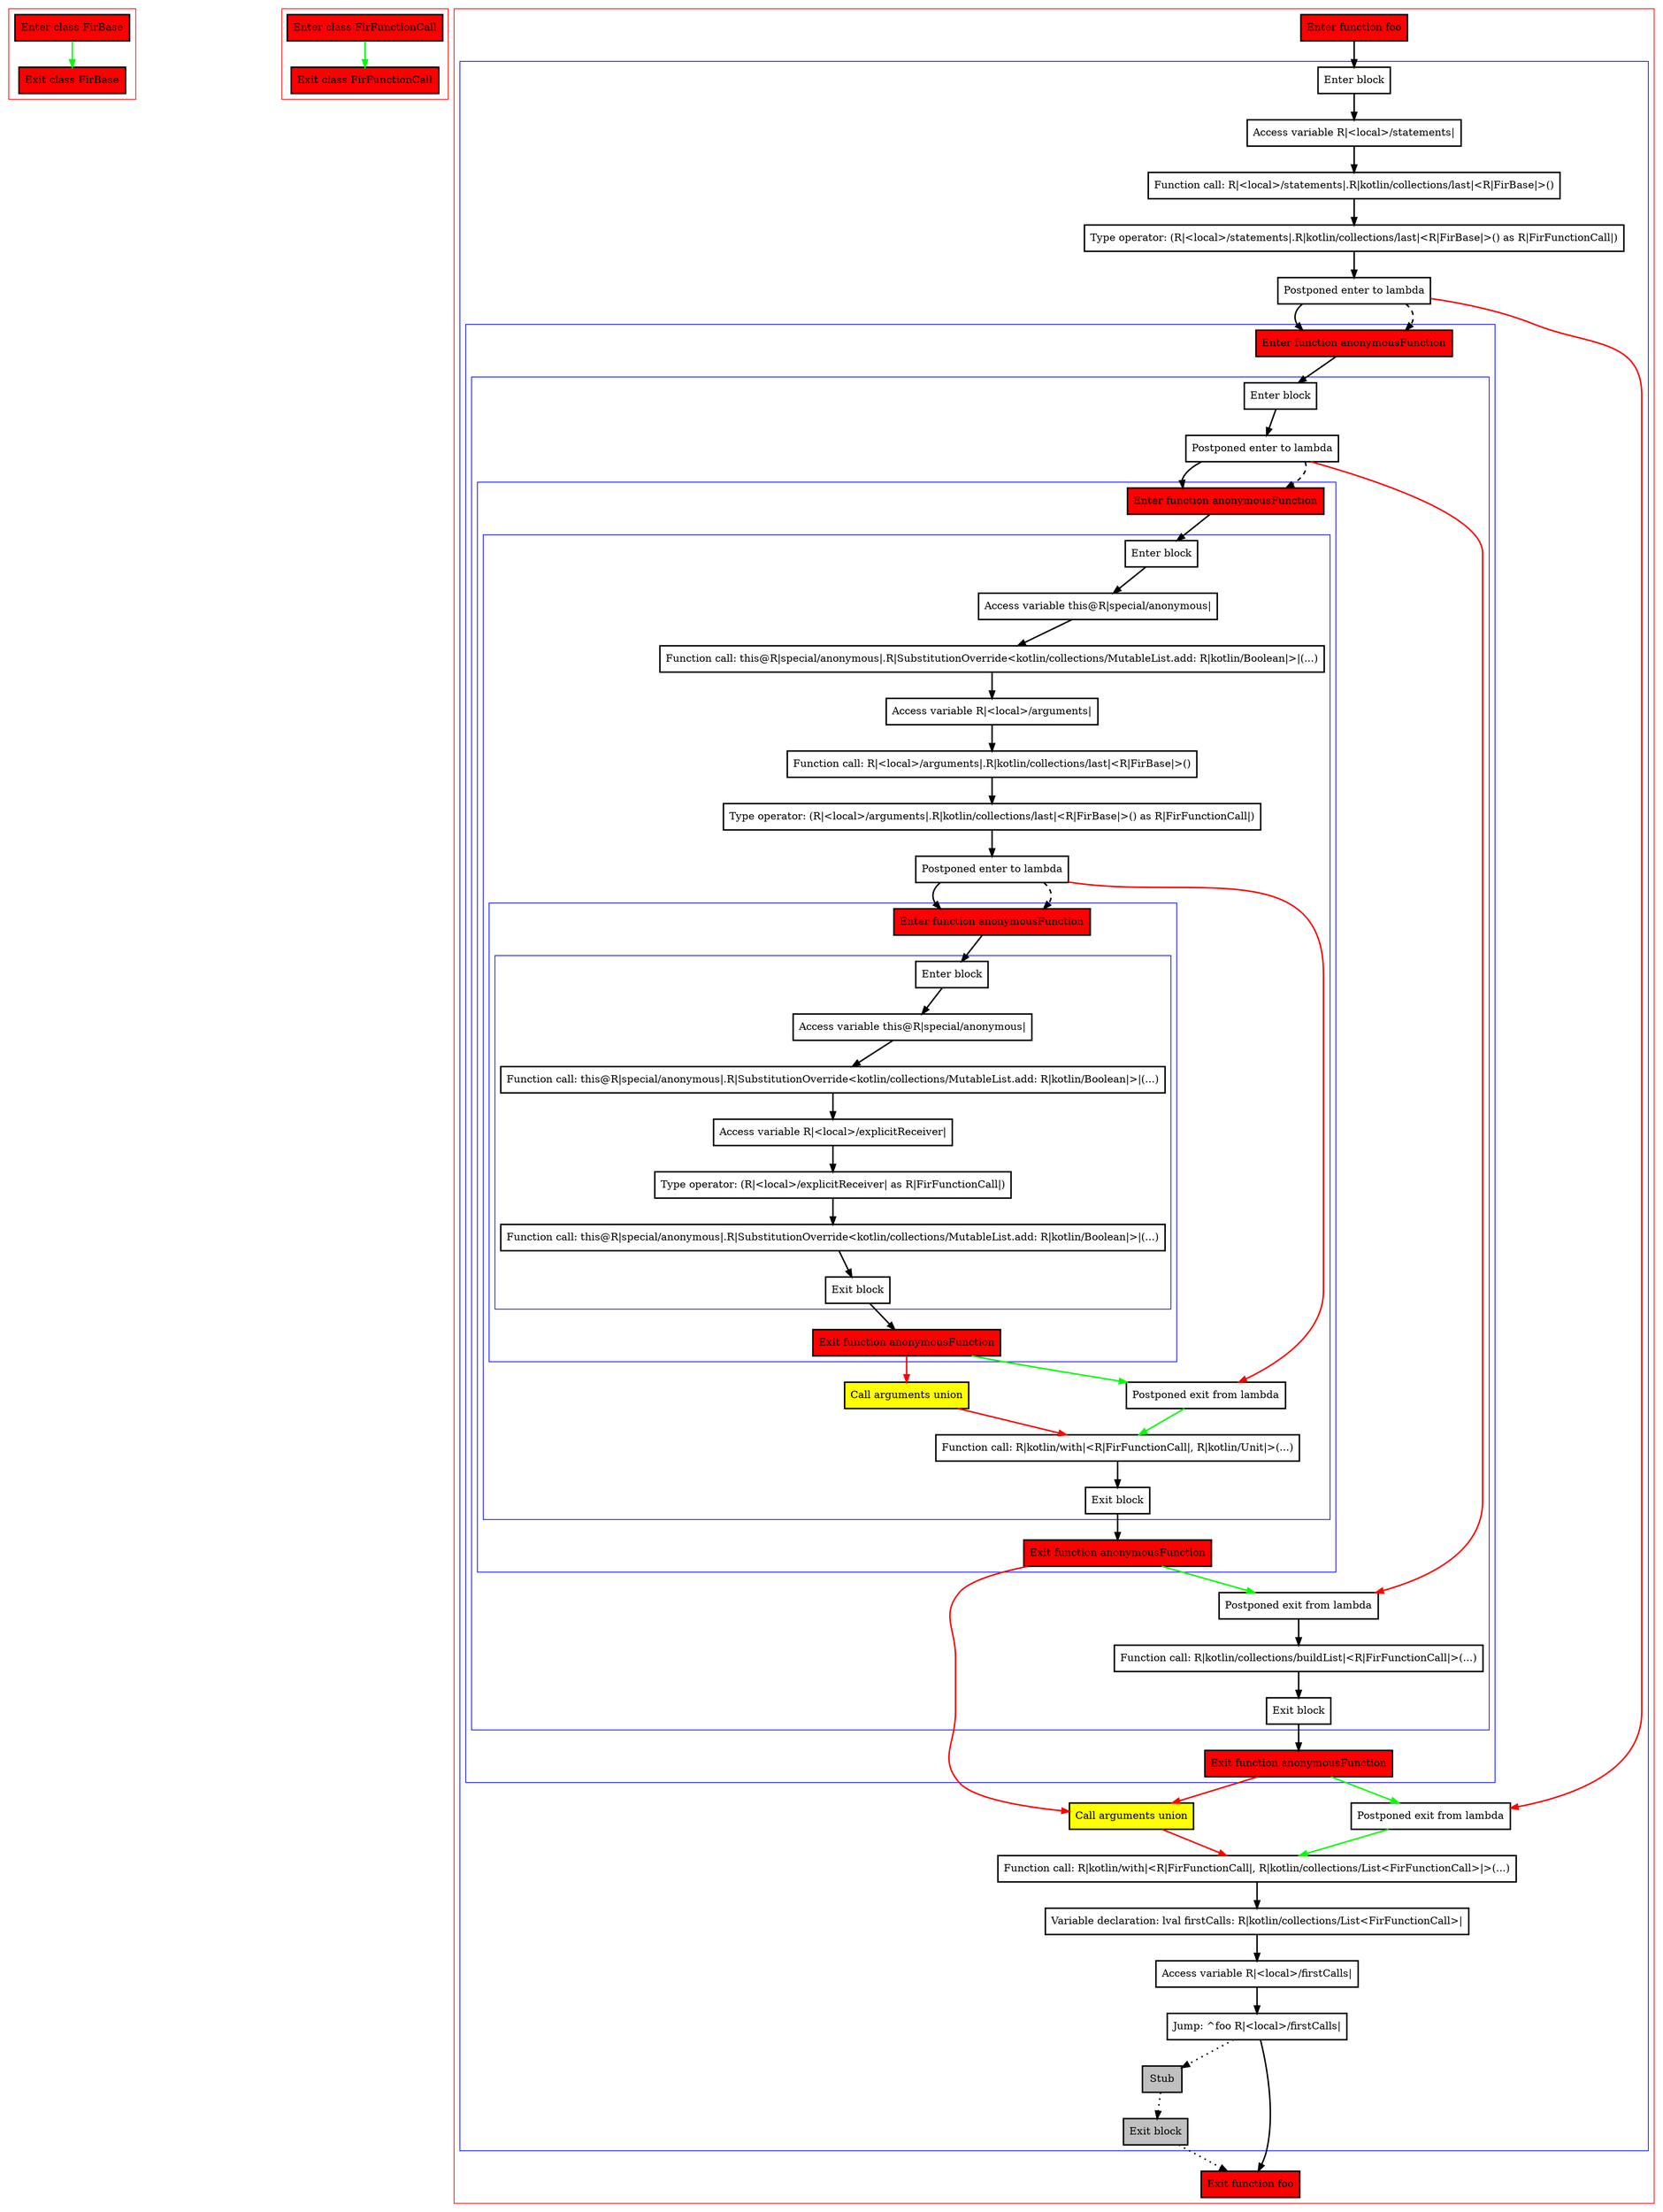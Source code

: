 digraph complexPostponedCfg_kt {
    graph [nodesep=3]
    node [shape=box penwidth=2]
    edge [penwidth=2]

    subgraph cluster_0 {
        color=red
        0 [label="Enter class FirBase" style="filled" fillcolor=red];
        1 [label="Exit class FirBase" style="filled" fillcolor=red];
    }
    0 -> {1} [color=green];

    subgraph cluster_1 {
        color=red
        2 [label="Enter class FirFunctionCall" style="filled" fillcolor=red];
        3 [label="Exit class FirFunctionCall" style="filled" fillcolor=red];
    }
    2 -> {3} [color=green];

    subgraph cluster_2 {
        color=red
        4 [label="Enter function foo" style="filled" fillcolor=red];
        subgraph cluster_3 {
            color=blue
            5 [label="Enter block"];
            6 [label="Access variable R|<local>/statements|"];
            7 [label="Function call: R|<local>/statements|.R|kotlin/collections/last|<R|FirBase|>()"];
            8 [label="Type operator: (R|<local>/statements|.R|kotlin/collections/last|<R|FirBase|>() as R|FirFunctionCall|)"];
            9 [label="Postponed enter to lambda"];
            subgraph cluster_4 {
                color=blue
                19 [label="Enter function anonymousFunction" style="filled" fillcolor=red];
                subgraph cluster_5 {
                    color=blue
                    20 [label="Enter block"];
                    21 [label="Postponed enter to lambda"];
                    subgraph cluster_6 {
                        color=blue
                        26 [label="Enter function anonymousFunction" style="filled" fillcolor=red];
                        subgraph cluster_7 {
                            color=blue
                            27 [label="Enter block"];
                            28 [label="Access variable this@R|special/anonymous|"];
                            29 [label="Function call: this@R|special/anonymous|.R|SubstitutionOverride<kotlin/collections/MutableList.add: R|kotlin/Boolean|>|(...)"];
                            30 [label="Access variable R|<local>/arguments|"];
                            31 [label="Function call: R|<local>/arguments|.R|kotlin/collections/last|<R|FirBase|>()"];
                            32 [label="Type operator: (R|<local>/arguments|.R|kotlin/collections/last|<R|FirBase|>() as R|FirFunctionCall|)"];
                            33 [label="Postponed enter to lambda"];
                            subgraph cluster_8 {
                                color=blue
                                39 [label="Enter function anonymousFunction" style="filled" fillcolor=red];
                                subgraph cluster_9 {
                                    color=blue
                                    40 [label="Enter block"];
                                    41 [label="Access variable this@R|special/anonymous|"];
                                    42 [label="Function call: this@R|special/anonymous|.R|SubstitutionOverride<kotlin/collections/MutableList.add: R|kotlin/Boolean|>|(...)"];
                                    43 [label="Access variable R|<local>/explicitReceiver|"];
                                    44 [label="Type operator: (R|<local>/explicitReceiver| as R|FirFunctionCall|)"];
                                    45 [label="Function call: this@R|special/anonymous|.R|SubstitutionOverride<kotlin/collections/MutableList.add: R|kotlin/Boolean|>|(...)"];
                                    46 [label="Exit block"];
                                }
                                47 [label="Exit function anonymousFunction" style="filled" fillcolor=red];
                            }
                            34 [label="Call arguments union" style="filled" fillcolor=yellow];
                            35 [label="Postponed exit from lambda"];
                            36 [label="Function call: R|kotlin/with|<R|FirFunctionCall|, R|kotlin/Unit|>(...)"];
                            37 [label="Exit block"];
                        }
                        38 [label="Exit function anonymousFunction" style="filled" fillcolor=red];
                    }
                    22 [label="Postponed exit from lambda"];
                    23 [label="Function call: R|kotlin/collections/buildList|<R|FirFunctionCall|>(...)"];
                    24 [label="Exit block"];
                }
                25 [label="Exit function anonymousFunction" style="filled" fillcolor=red];
            }
            10 [label="Call arguments union" style="filled" fillcolor=yellow];
            11 [label="Postponed exit from lambda"];
            12 [label="Function call: R|kotlin/with|<R|FirFunctionCall|, R|kotlin/collections/List<FirFunctionCall>|>(...)"];
            13 [label="Variable declaration: lval firstCalls: R|kotlin/collections/List<FirFunctionCall>|"];
            14 [label="Access variable R|<local>/firstCalls|"];
            15 [label="Jump: ^foo R|<local>/firstCalls|"];
            16 [label="Stub" style="filled" fillcolor=gray];
            17 [label="Exit block" style="filled" fillcolor=gray];
        }
        18 [label="Exit function foo" style="filled" fillcolor=red];
    }
    4 -> {5};
    5 -> {6};
    6 -> {7};
    7 -> {8};
    8 -> {9};
    9 -> {19};
    9 -> {11} [color=red];
    9 -> {19} [style=dashed];
    10 -> {12} [color=red];
    11 -> {12} [color=green];
    12 -> {13};
    13 -> {14};
    14 -> {15};
    15 -> {18};
    15 -> {16} [style=dotted];
    16 -> {17} [style=dotted];
    17 -> {18} [style=dotted];
    19 -> {20};
    20 -> {21};
    21 -> {26};
    21 -> {22} [color=red];
    21 -> {26} [style=dashed];
    22 -> {23};
    23 -> {24};
    24 -> {25};
    25 -> {10} [color=red];
    25 -> {11} [color=green];
    26 -> {27};
    27 -> {28};
    28 -> {29};
    29 -> {30};
    30 -> {31};
    31 -> {32};
    32 -> {33};
    33 -> {39};
    33 -> {35} [color=red];
    33 -> {39} [style=dashed];
    34 -> {36} [color=red];
    35 -> {36} [color=green];
    36 -> {37};
    37 -> {38};
    38 -> {10} [color=red];
    38 -> {22} [color=green];
    39 -> {40};
    40 -> {41};
    41 -> {42};
    42 -> {43};
    43 -> {44};
    44 -> {45};
    45 -> {46};
    46 -> {47};
    47 -> {34} [color=red];
    47 -> {35} [color=green];

}
